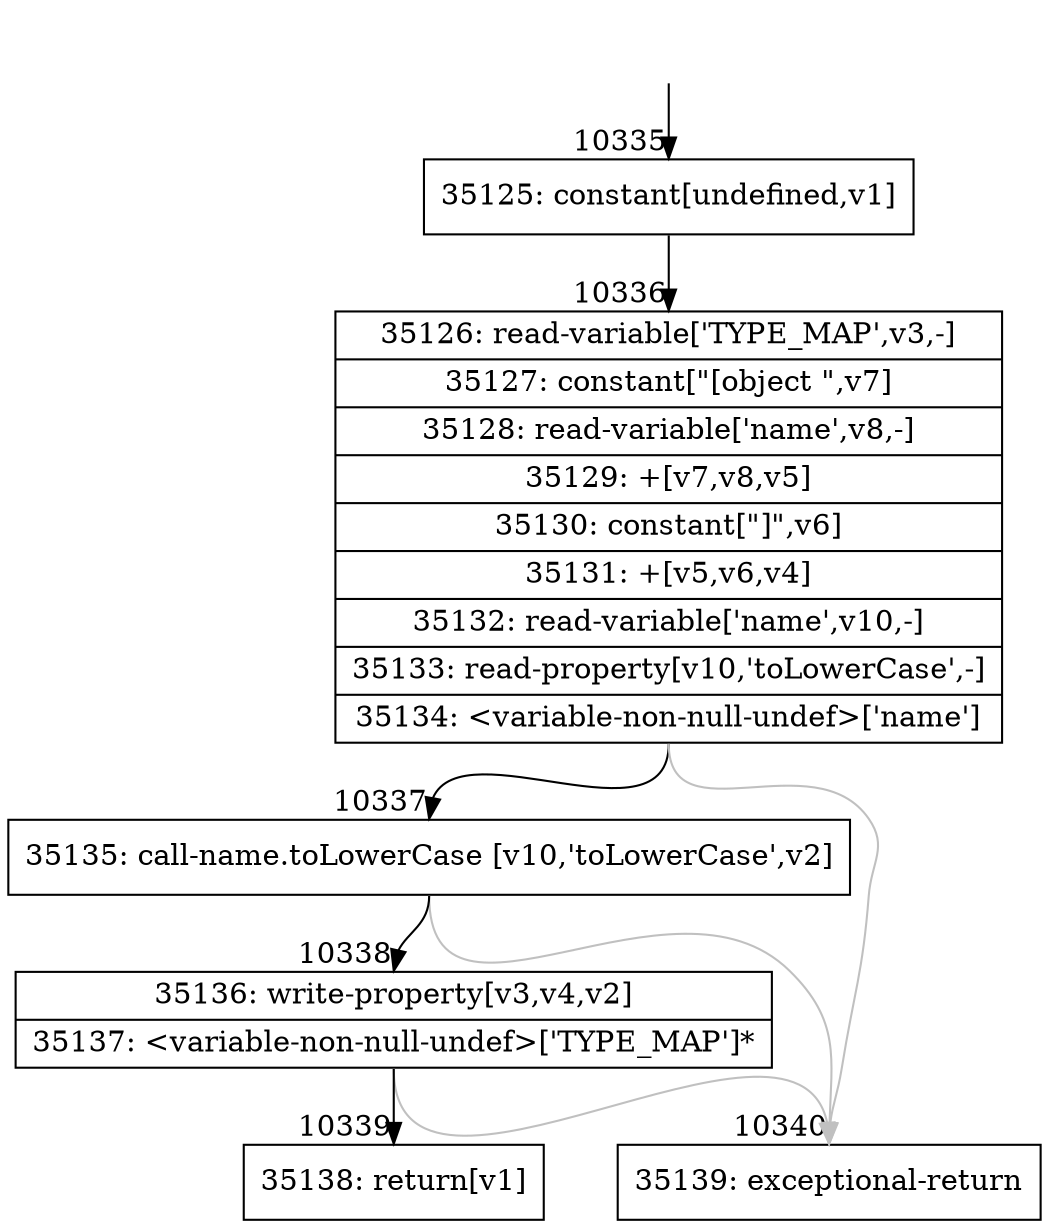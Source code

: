 digraph {
rankdir="TD"
BB_entry878[shape=none,label=""];
BB_entry878 -> BB10335 [tailport=s, headport=n, headlabel="    10335"]
BB10335 [shape=record label="{35125: constant[undefined,v1]}" ] 
BB10335 -> BB10336 [tailport=s, headport=n, headlabel="      10336"]
BB10336 [shape=record label="{35126: read-variable['TYPE_MAP',v3,-]|35127: constant[\"[object \",v7]|35128: read-variable['name',v8,-]|35129: +[v7,v8,v5]|35130: constant[\"]\",v6]|35131: +[v5,v6,v4]|35132: read-variable['name',v10,-]|35133: read-property[v10,'toLowerCase',-]|35134: \<variable-non-null-undef\>['name']}" ] 
BB10336 -> BB10337 [tailport=s, headport=n, headlabel="      10337"]
BB10336 -> BB10340 [tailport=s, headport=n, color=gray, headlabel="      10340"]
BB10337 [shape=record label="{35135: call-name.toLowerCase [v10,'toLowerCase',v2]}" ] 
BB10337 -> BB10338 [tailport=s, headport=n, headlabel="      10338"]
BB10337 -> BB10340 [tailport=s, headport=n, color=gray]
BB10338 [shape=record label="{35136: write-property[v3,v4,v2]|35137: \<variable-non-null-undef\>['TYPE_MAP']*}" ] 
BB10338 -> BB10339 [tailport=s, headport=n, headlabel="      10339"]
BB10338 -> BB10340 [tailport=s, headport=n, color=gray]
BB10339 [shape=record label="{35138: return[v1]}" ] 
BB10340 [shape=record label="{35139: exceptional-return}" ] 
//#$~ 18596
}
